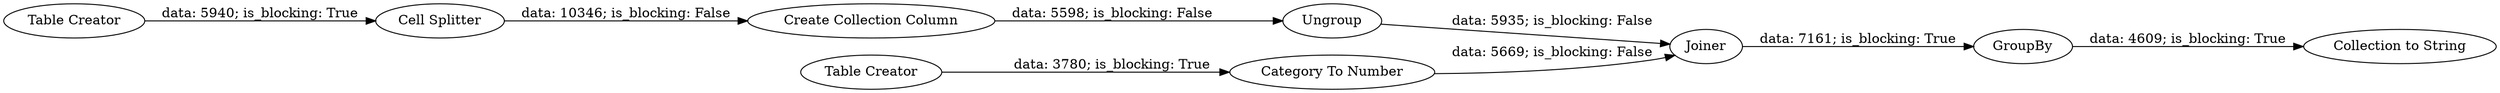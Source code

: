 digraph {
	"6387297056322443426_9" [label=Joiner]
	"6387297056322443426_12" [label=Ungroup]
	"6387297056322443426_8" [label="Table Creator"]
	"6387297056322443426_5" [label="Table Creator"]
	"6387297056322443426_15" [label="Create Collection Column"]
	"6387297056322443426_7" [label="Cell Splitter"]
	"6387297056322443426_18" [label="Collection to String"]
	"6387297056322443426_16" [label=GroupBy]
	"6387297056322443426_6" [label="Category To Number"]
	"6387297056322443426_16" -> "6387297056322443426_18" [label="data: 4609; is_blocking: True"]
	"6387297056322443426_8" -> "6387297056322443426_6" [label="data: 3780; is_blocking: True"]
	"6387297056322443426_15" -> "6387297056322443426_12" [label="data: 5598; is_blocking: False"]
	"6387297056322443426_6" -> "6387297056322443426_9" [label="data: 5669; is_blocking: False"]
	"6387297056322443426_12" -> "6387297056322443426_9" [label="data: 5935; is_blocking: False"]
	"6387297056322443426_5" -> "6387297056322443426_7" [label="data: 5940; is_blocking: True"]
	"6387297056322443426_7" -> "6387297056322443426_15" [label="data: 10346; is_blocking: False"]
	"6387297056322443426_9" -> "6387297056322443426_16" [label="data: 7161; is_blocking: True"]
	rankdir=LR
}
